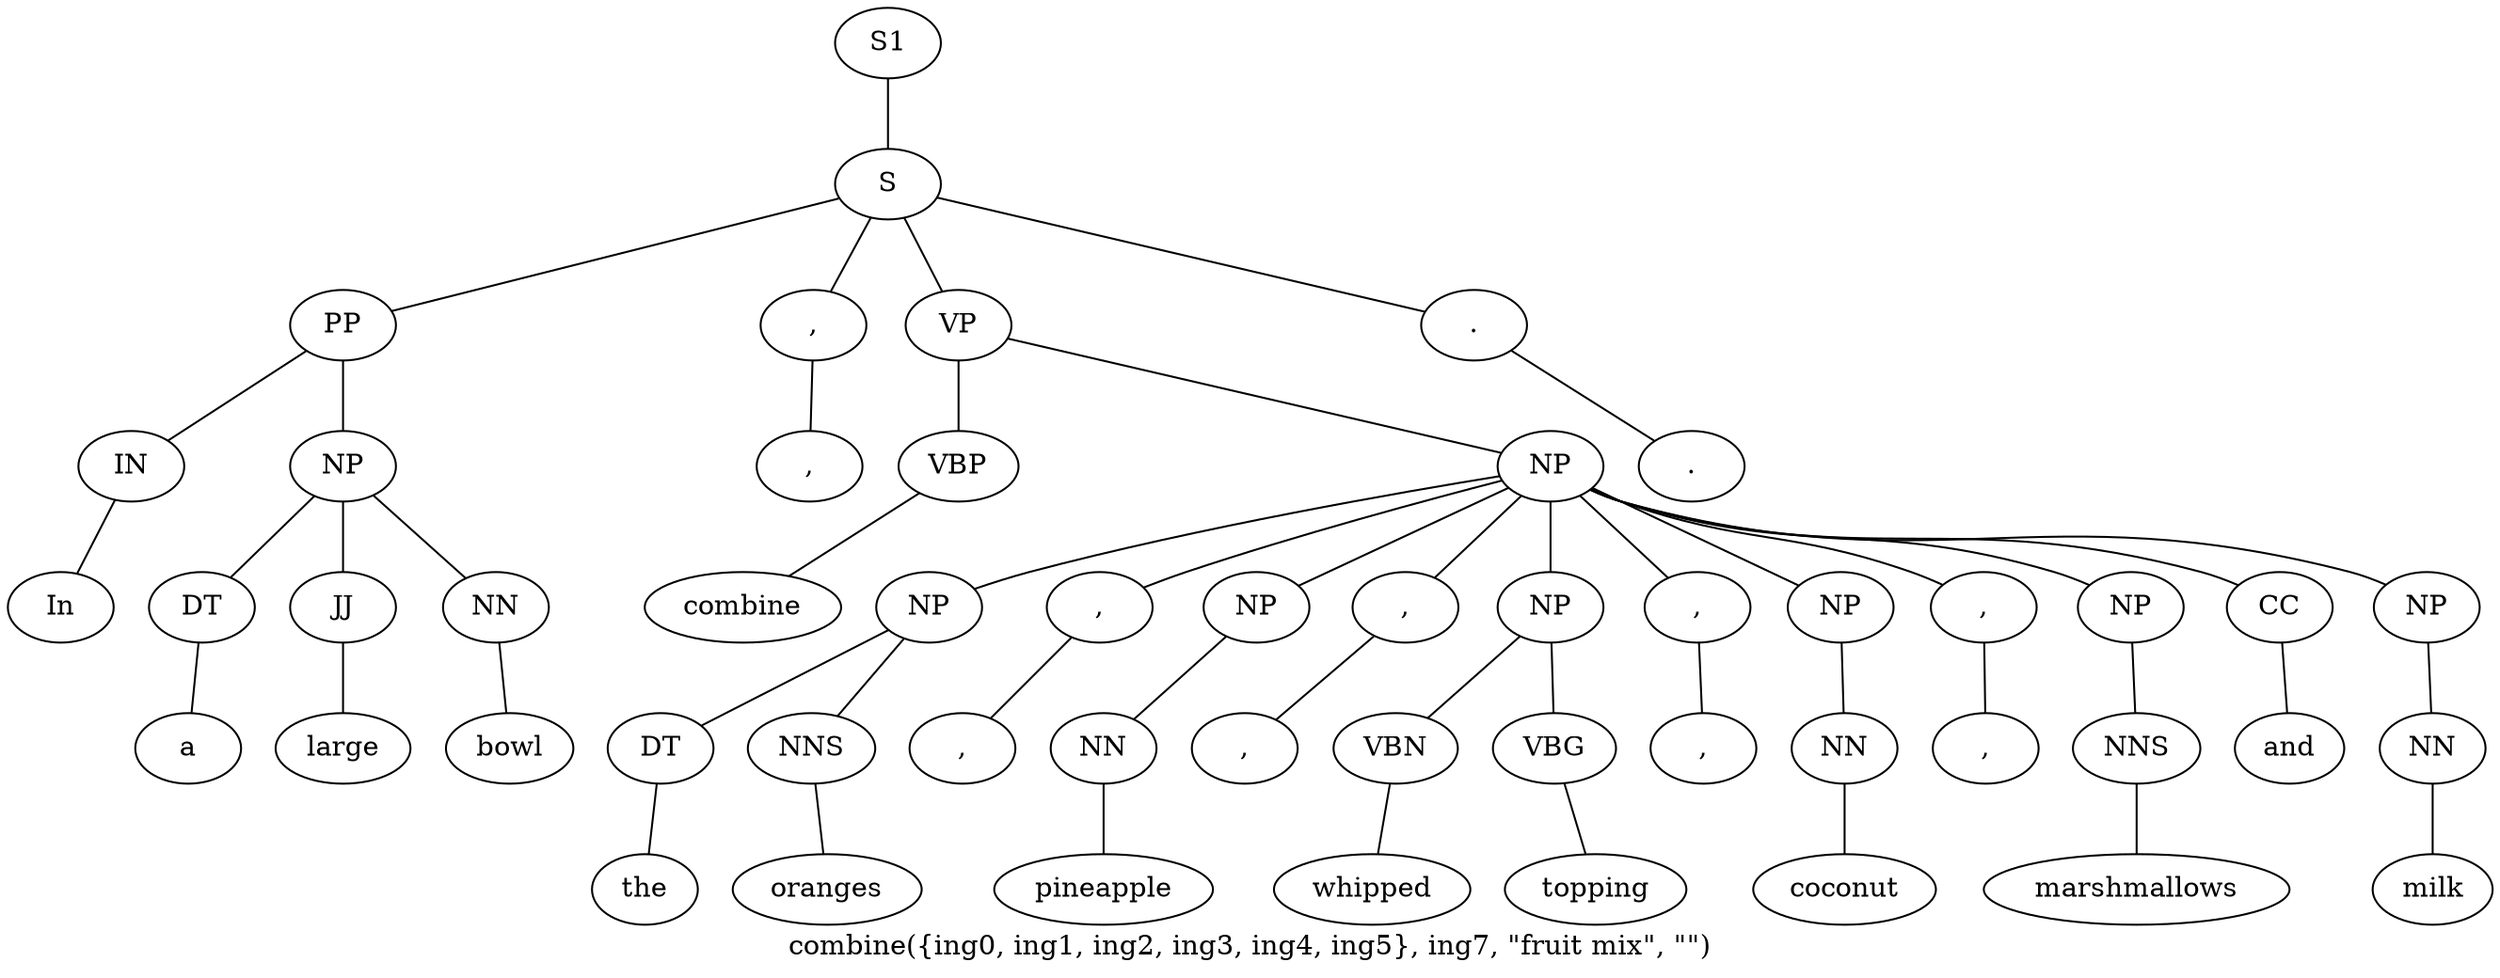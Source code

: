 graph SyntaxGraph {
	label = "combine({ing0, ing1, ing2, ing3, ing4, ing5}, ing7, \"fruit mix\", \"\")";
	Node0 [label="S1"];
	Node1 [label="S"];
	Node2 [label="PP"];
	Node3 [label="IN"];
	Node4 [label="In"];
	Node5 [label="NP"];
	Node6 [label="DT"];
	Node7 [label="a"];
	Node8 [label="JJ"];
	Node9 [label="large"];
	Node10 [label="NN"];
	Node11 [label="bowl"];
	Node12 [label=","];
	Node13 [label=","];
	Node14 [label="VP"];
	Node15 [label="VBP"];
	Node16 [label="combine"];
	Node17 [label="NP"];
	Node18 [label="NP"];
	Node19 [label="DT"];
	Node20 [label="the"];
	Node21 [label="NNS"];
	Node22 [label="oranges"];
	Node23 [label=","];
	Node24 [label=","];
	Node25 [label="NP"];
	Node26 [label="NN"];
	Node27 [label="pineapple"];
	Node28 [label=","];
	Node29 [label=","];
	Node30 [label="NP"];
	Node31 [label="VBN"];
	Node32 [label="whipped"];
	Node33 [label="VBG"];
	Node34 [label="topping"];
	Node35 [label=","];
	Node36 [label=","];
	Node37 [label="NP"];
	Node38 [label="NN"];
	Node39 [label="coconut"];
	Node40 [label=","];
	Node41 [label=","];
	Node42 [label="NP"];
	Node43 [label="NNS"];
	Node44 [label="marshmallows"];
	Node45 [label="CC"];
	Node46 [label="and"];
	Node47 [label="NP"];
	Node48 [label="NN"];
	Node49 [label="milk"];
	Node50 [label="."];
	Node51 [label="."];

	Node0 -- Node1;
	Node1 -- Node2;
	Node1 -- Node12;
	Node1 -- Node14;
	Node1 -- Node50;
	Node2 -- Node3;
	Node2 -- Node5;
	Node3 -- Node4;
	Node5 -- Node6;
	Node5 -- Node8;
	Node5 -- Node10;
	Node6 -- Node7;
	Node8 -- Node9;
	Node10 -- Node11;
	Node12 -- Node13;
	Node14 -- Node15;
	Node14 -- Node17;
	Node15 -- Node16;
	Node17 -- Node18;
	Node17 -- Node23;
	Node17 -- Node25;
	Node17 -- Node28;
	Node17 -- Node30;
	Node17 -- Node35;
	Node17 -- Node37;
	Node17 -- Node40;
	Node17 -- Node42;
	Node17 -- Node45;
	Node17 -- Node47;
	Node18 -- Node19;
	Node18 -- Node21;
	Node19 -- Node20;
	Node21 -- Node22;
	Node23 -- Node24;
	Node25 -- Node26;
	Node26 -- Node27;
	Node28 -- Node29;
	Node30 -- Node31;
	Node30 -- Node33;
	Node31 -- Node32;
	Node33 -- Node34;
	Node35 -- Node36;
	Node37 -- Node38;
	Node38 -- Node39;
	Node40 -- Node41;
	Node42 -- Node43;
	Node43 -- Node44;
	Node45 -- Node46;
	Node47 -- Node48;
	Node48 -- Node49;
	Node50 -- Node51;
}